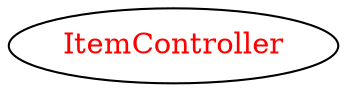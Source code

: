 digraph dependencyGraph {
 concentrate=true;
 ranksep="2.0";
 rankdir="LR"; 
 splines="ortho";
"ItemController" [fontcolor="red"];
}